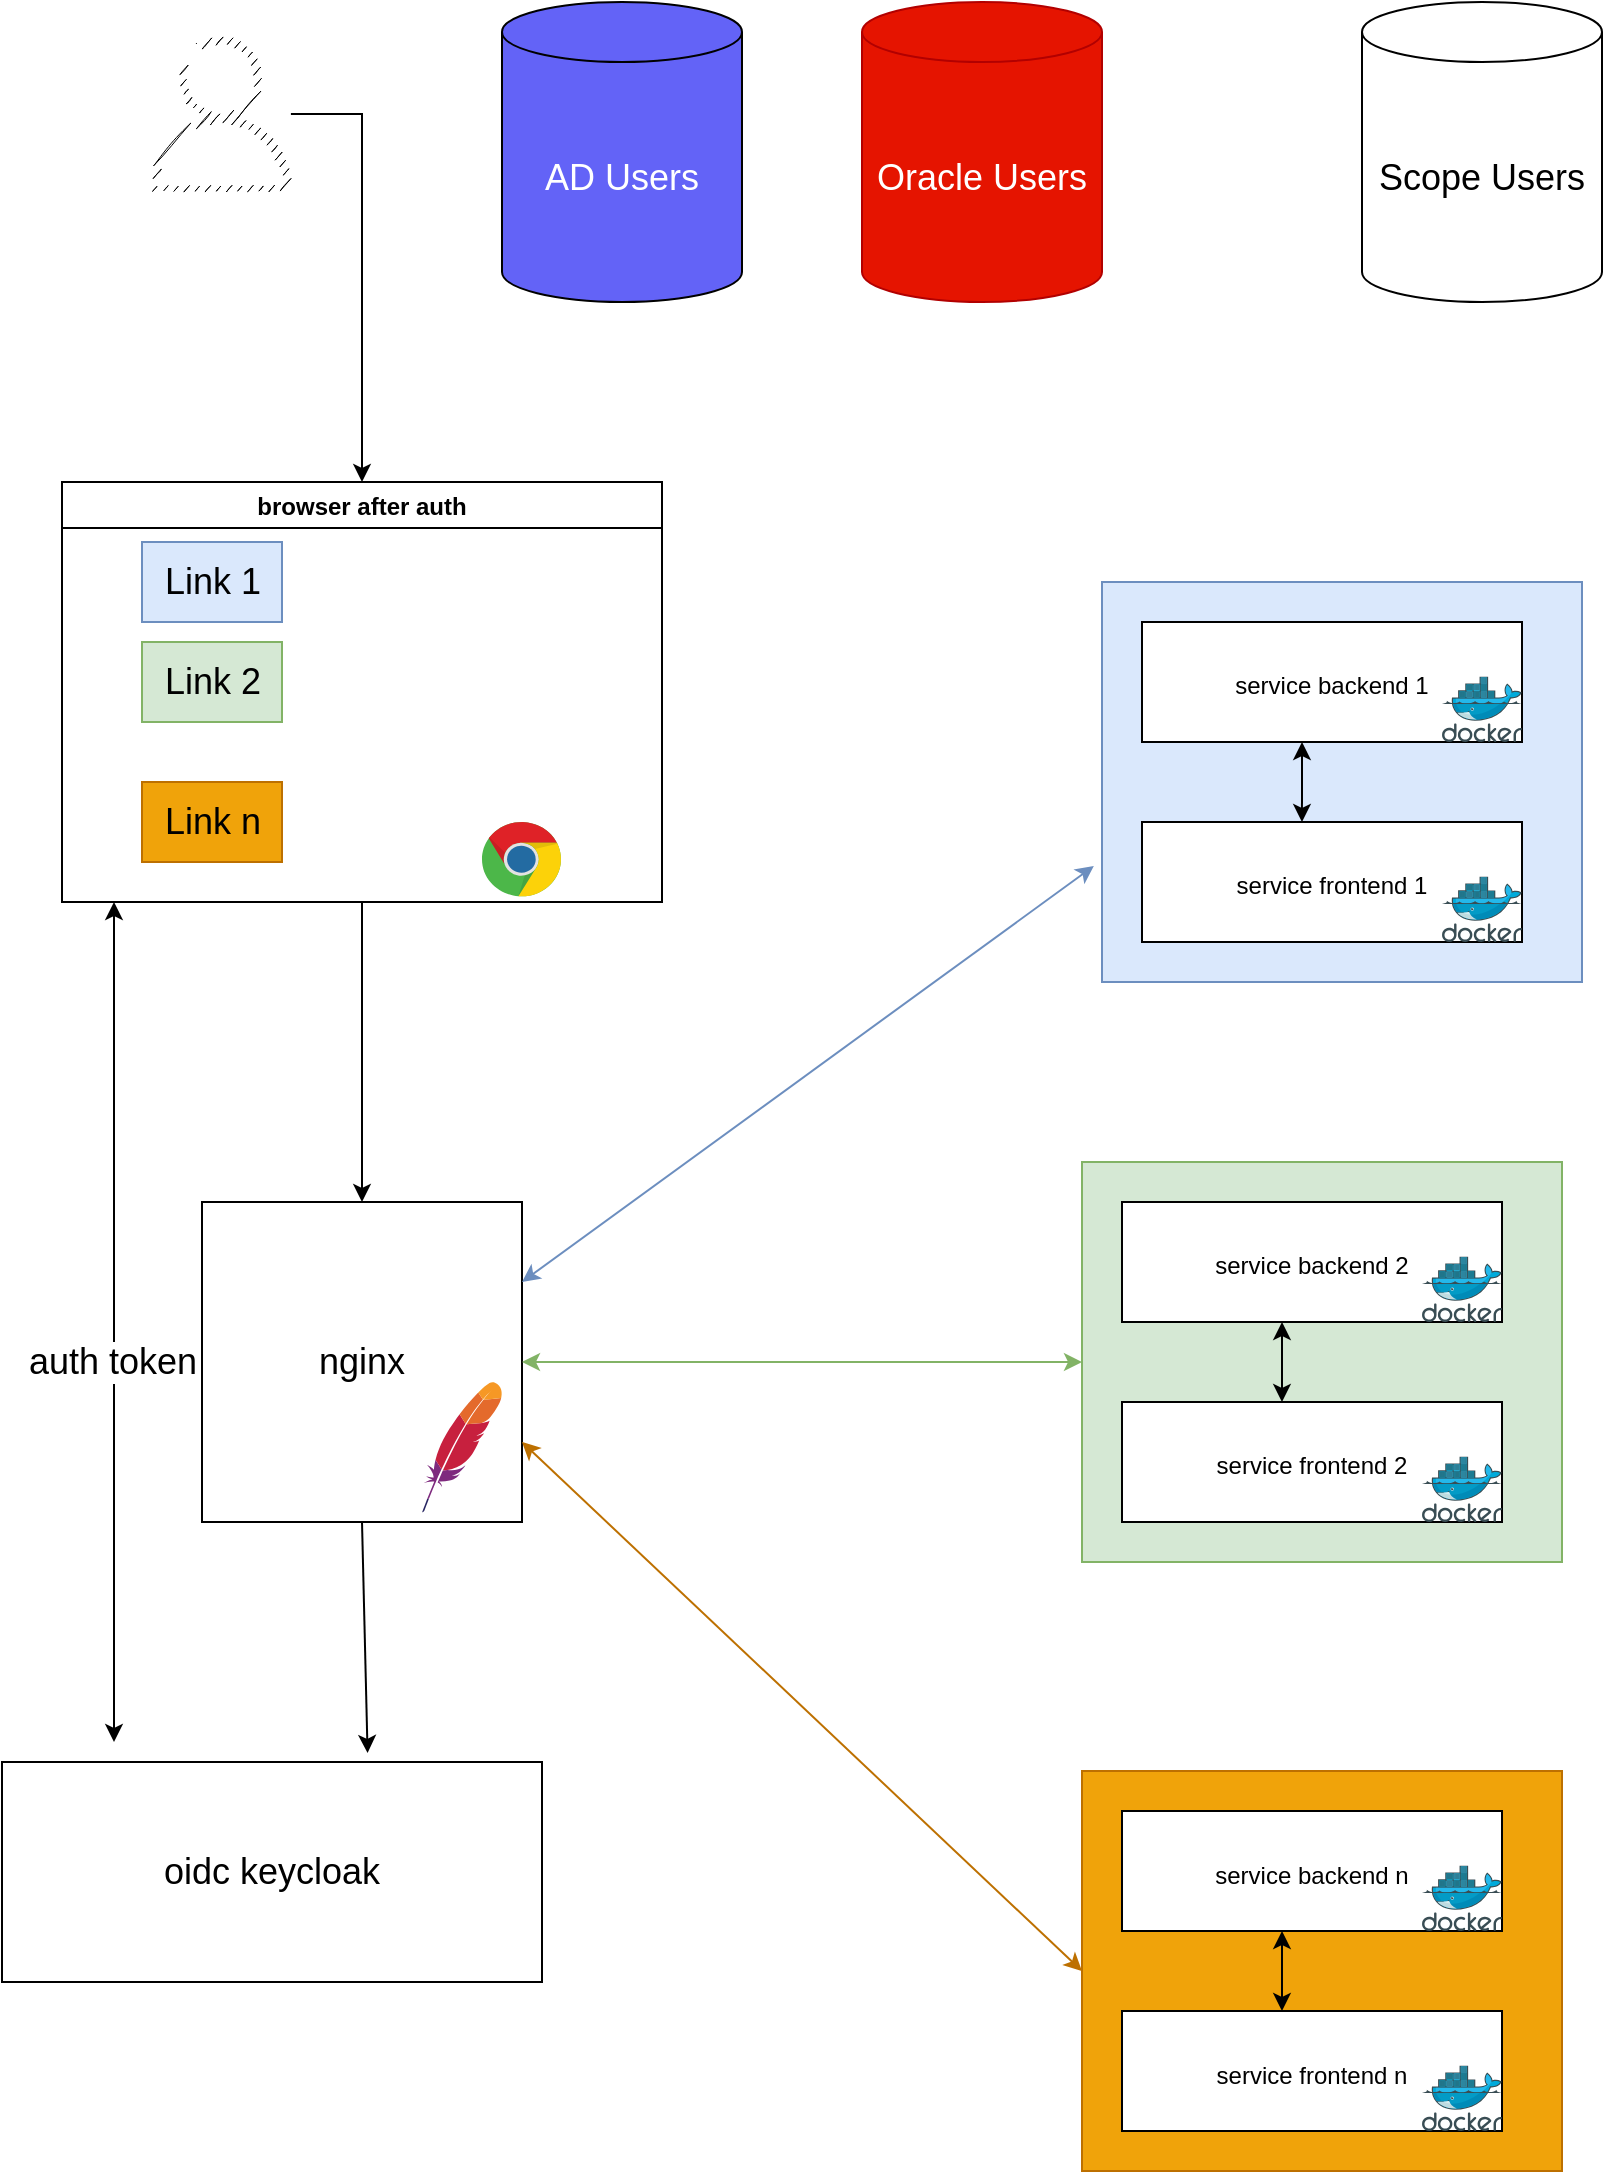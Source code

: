 <mxfile version="20.4.1" type="github">
  <diagram id="C5RBs43oDa-KdzZeNtuy" name="Page-1">
    <mxGraphModel dx="2188" dy="2303" grid="1" gridSize="10" guides="1" tooltips="1" connect="1" arrows="1" fold="1" page="1" pageScale="1" pageWidth="827" pageHeight="1169" math="0" shadow="0">
      <root>
        <mxCell id="WIyWlLk6GJQsqaUBKTNV-0" />
        <mxCell id="WIyWlLk6GJQsqaUBKTNV-1" parent="WIyWlLk6GJQsqaUBKTNV-0" />
        <mxCell id="pcxurhYp8n2T72dtPAna-126" value="nginx" style="whiteSpace=wrap;html=1;aspect=fixed;fontSize=18;" vertex="1" parent="WIyWlLk6GJQsqaUBKTNV-1">
          <mxGeometry x="120" y="100" width="160" height="160" as="geometry" />
        </mxCell>
        <mxCell id="pcxurhYp8n2T72dtPAna-131" style="edgeStyle=orthogonalEdgeStyle;rounded=0;orthogonalLoop=1;jettySize=auto;html=1;strokeColor=#000000;fontSize=18;fontColor=#000000;" edge="1" parent="WIyWlLk6GJQsqaUBKTNV-1" source="pcxurhYp8n2T72dtPAna-2" target="pcxurhYp8n2T72dtPAna-126">
          <mxGeometry relative="1" as="geometry" />
        </mxCell>
        <mxCell id="pcxurhYp8n2T72dtPAna-2" value="browser after auth" style="swimlane;" vertex="1" parent="WIyWlLk6GJQsqaUBKTNV-1">
          <mxGeometry x="50" y="-260" width="300" height="210" as="geometry">
            <mxRectangle x="100" y="110" width="350" height="230" as="alternateBounds" />
          </mxGeometry>
        </mxCell>
        <mxCell id="pcxurhYp8n2T72dtPAna-10" value="&lt;font style=&quot;font-size: 18px;&quot;&gt;Link 2&lt;/font&gt;" style="text;html=1;align=center;verticalAlign=middle;resizable=0;points=[];autosize=1;strokeColor=#82b366;fillColor=#d5e8d4;" vertex="1" parent="pcxurhYp8n2T72dtPAna-2">
          <mxGeometry x="40" y="80" width="70" height="40" as="geometry" />
        </mxCell>
        <mxCell id="pcxurhYp8n2T72dtPAna-11" value="&lt;font style=&quot;font-size: 18px;&quot;&gt;Link n&lt;/font&gt;" style="text;html=1;align=center;verticalAlign=middle;resizable=0;points=[];autosize=1;strokeColor=#BD7000;fillColor=#f0a30a;fontColor=#000000;" vertex="1" parent="pcxurhYp8n2T72dtPAna-2">
          <mxGeometry x="40" y="150" width="70" height="40" as="geometry" />
        </mxCell>
        <mxCell id="pcxurhYp8n2T72dtPAna-9" value="&lt;font style=&quot;font-size: 18px;&quot;&gt;Link 1&lt;/font&gt;" style="text;html=1;align=center;verticalAlign=middle;resizable=0;points=[];autosize=1;strokeColor=#6c8ebf;fillColor=#dae8fc;" vertex="1" parent="pcxurhYp8n2T72dtPAna-2">
          <mxGeometry x="40" y="30" width="70" height="40" as="geometry" />
        </mxCell>
        <mxCell id="pcxurhYp8n2T72dtPAna-18" value="" style="dashed=0;outlineConnect=0;html=1;align=center;labelPosition=center;verticalLabelPosition=bottom;verticalAlign=top;shape=mxgraph.weblogos.chrome;fontSize=18;" vertex="1" parent="pcxurhYp8n2T72dtPAna-2">
          <mxGeometry x="210" y="170" width="40" height="38" as="geometry" />
        </mxCell>
        <mxCell id="pcxurhYp8n2T72dtPAna-19" value="" style="shape=image;html=1;verticalAlign=top;verticalLabelPosition=bottom;labelBackgroundColor=#ffffff;imageAspect=0;aspect=fixed;image=https://cdn4.iconfinder.com/data/icons/essential-app-1/16/dot-more-menu-hide-128.png;fontSize=18;" vertex="1" parent="pcxurhYp8n2T72dtPAna-2">
          <mxGeometry x="55" y="120" width="40" height="40" as="geometry" />
        </mxCell>
        <mxCell id="pcxurhYp8n2T72dtPAna-20" value="" style="shape=image;html=1;verticalAlign=top;verticalLabelPosition=bottom;labelBackgroundColor=#ffffff;imageAspect=0;aspect=fixed;image=https://cdn2.iconfinder.com/data/icons/social-media-and-payment/64/-43-128.png;fontSize=18;" vertex="1" parent="pcxurhYp8n2T72dtPAna-2">
          <mxGeometry x="260" y="170" width="38" height="38" as="geometry" />
        </mxCell>
        <mxCell id="pcxurhYp8n2T72dtPAna-8" value="" style="edgeStyle=segmentEdgeStyle;endArrow=classic;html=1;rounded=0;entryX=0.5;entryY=0;entryDx=0;entryDy=0;" edge="1" parent="WIyWlLk6GJQsqaUBKTNV-1" source="pcxurhYp8n2T72dtPAna-125" target="pcxurhYp8n2T72dtPAna-2">
          <mxGeometry width="50" height="50" relative="1" as="geometry">
            <mxPoint x="170" y="10" as="sourcePoint" />
            <mxPoint x="84" y="70" as="targetPoint" />
            <Array as="points" />
          </mxGeometry>
        </mxCell>
        <mxCell id="pcxurhYp8n2T72dtPAna-16" value="" style="dashed=0;outlineConnect=0;html=1;align=center;labelPosition=center;verticalLabelPosition=bottom;verticalAlign=top;shape=mxgraph.weblogos.apache;fontSize=18;" vertex="1" parent="WIyWlLk6GJQsqaUBKTNV-1">
          <mxGeometry x="230" y="190" width="40" height="65.2" as="geometry" />
        </mxCell>
        <mxCell id="pcxurhYp8n2T72dtPAna-72" value="" style="shape=image;html=1;verticalAlign=top;verticalLabelPosition=bottom;labelBackgroundColor=#ffffff;imageAspect=0;aspect=fixed;image=https://cdn4.iconfinder.com/data/icons/essential-app-1/16/dot-more-menu-hide-128.png;fontSize=18;" vertex="1" parent="WIyWlLk6GJQsqaUBKTNV-1">
          <mxGeometry x="660" y="310" width="40" height="40" as="geometry" />
        </mxCell>
        <mxCell id="pcxurhYp8n2T72dtPAna-74" value="" style="group;fillColor=#d5e8d4;strokeColor=#82b366;" vertex="1" connectable="0" parent="WIyWlLk6GJQsqaUBKTNV-1">
          <mxGeometry x="560" y="80" width="240" height="200" as="geometry" />
        </mxCell>
        <mxCell id="pcxurhYp8n2T72dtPAna-75" value="" style="rounded=0;whiteSpace=wrap;html=1;fontSize=12;fillColor=#d5e8d4;strokeColor=#82b366;" vertex="1" parent="pcxurhYp8n2T72dtPAna-74">
          <mxGeometry width="240" height="200" as="geometry" />
        </mxCell>
        <mxCell id="pcxurhYp8n2T72dtPAna-76" value="" style="group" vertex="1" connectable="0" parent="pcxurhYp8n2T72dtPAna-74">
          <mxGeometry x="20" y="20" width="190" height="60" as="geometry" />
        </mxCell>
        <mxCell id="pcxurhYp8n2T72dtPAna-77" value="&lt;font style=&quot;font-size: 12px;&quot;&gt;service backend 2&lt;/font&gt;" style="rounded=0;whiteSpace=wrap;html=1;fontSize=18;" vertex="1" parent="pcxurhYp8n2T72dtPAna-76">
          <mxGeometry width="190" height="60" as="geometry" />
        </mxCell>
        <mxCell id="pcxurhYp8n2T72dtPAna-78" value="" style="sketch=0;aspect=fixed;html=1;points=[];align=center;image;fontSize=12;image=img/lib/mscae/Docker.svg;" vertex="1" parent="pcxurhYp8n2T72dtPAna-76">
          <mxGeometry x="150" y="27.2" width="40" height="32.8" as="geometry" />
        </mxCell>
        <mxCell id="pcxurhYp8n2T72dtPAna-79" value="" style="endArrow=classic;startArrow=classic;html=1;rounded=0;fontSize=12;exitX=0.421;exitY=0;exitDx=0;exitDy=0;exitPerimeter=0;" edge="1" parent="pcxurhYp8n2T72dtPAna-76" source="pcxurhYp8n2T72dtPAna-81">
          <mxGeometry width="50" height="50" relative="1" as="geometry">
            <mxPoint x="30" y="110" as="sourcePoint" />
            <mxPoint x="80" y="60" as="targetPoint" />
          </mxGeometry>
        </mxCell>
        <mxCell id="pcxurhYp8n2T72dtPAna-80" value="" style="group" vertex="1" connectable="0" parent="pcxurhYp8n2T72dtPAna-74">
          <mxGeometry x="20" y="120" width="190" height="60" as="geometry" />
        </mxCell>
        <mxCell id="pcxurhYp8n2T72dtPAna-81" value="&lt;font style=&quot;font-size: 12px;&quot;&gt;service frontend 2&lt;/font&gt;" style="rounded=0;whiteSpace=wrap;html=1;fontSize=18;" vertex="1" parent="pcxurhYp8n2T72dtPAna-80">
          <mxGeometry width="190" height="60" as="geometry" />
        </mxCell>
        <mxCell id="pcxurhYp8n2T72dtPAna-82" value="" style="sketch=0;aspect=fixed;html=1;points=[];align=center;image;fontSize=12;image=img/lib/mscae/Docker.svg;" vertex="1" parent="pcxurhYp8n2T72dtPAna-80">
          <mxGeometry x="150" y="27.2" width="40" height="32.8" as="geometry" />
        </mxCell>
        <mxCell id="pcxurhYp8n2T72dtPAna-83" value="" style="group;fillColor=#00CC00;strokeColor=#BD7000;fontColor=#000000;" vertex="1" connectable="0" parent="WIyWlLk6GJQsqaUBKTNV-1">
          <mxGeometry x="560" y="384.5" width="240" height="200" as="geometry" />
        </mxCell>
        <mxCell id="pcxurhYp8n2T72dtPAna-84" value="" style="rounded=0;whiteSpace=wrap;html=1;fontSize=12;fillColor=#f0a30a;strokeColor=#BD7000;fontColor=#000000;" vertex="1" parent="pcxurhYp8n2T72dtPAna-83">
          <mxGeometry width="240" height="200" as="geometry" />
        </mxCell>
        <mxCell id="pcxurhYp8n2T72dtPAna-85" value="" style="group" vertex="1" connectable="0" parent="pcxurhYp8n2T72dtPAna-83">
          <mxGeometry x="20" y="20" width="190" height="60" as="geometry" />
        </mxCell>
        <mxCell id="pcxurhYp8n2T72dtPAna-86" value="&lt;font style=&quot;font-size: 12px;&quot;&gt;service backend n&lt;/font&gt;" style="rounded=0;whiteSpace=wrap;html=1;fontSize=18;" vertex="1" parent="pcxurhYp8n2T72dtPAna-85">
          <mxGeometry width="190" height="60" as="geometry" />
        </mxCell>
        <mxCell id="pcxurhYp8n2T72dtPAna-87" value="" style="sketch=0;aspect=fixed;html=1;points=[];align=center;image;fontSize=12;image=img/lib/mscae/Docker.svg;" vertex="1" parent="pcxurhYp8n2T72dtPAna-85">
          <mxGeometry x="150" y="27.2" width="40" height="32.8" as="geometry" />
        </mxCell>
        <mxCell id="pcxurhYp8n2T72dtPAna-88" value="" style="endArrow=classic;startArrow=classic;html=1;rounded=0;fontSize=12;exitX=0.421;exitY=0;exitDx=0;exitDy=0;exitPerimeter=0;" edge="1" parent="pcxurhYp8n2T72dtPAna-85" source="pcxurhYp8n2T72dtPAna-90">
          <mxGeometry width="50" height="50" relative="1" as="geometry">
            <mxPoint x="30" y="110" as="sourcePoint" />
            <mxPoint x="80" y="60" as="targetPoint" />
          </mxGeometry>
        </mxCell>
        <mxCell id="pcxurhYp8n2T72dtPAna-89" value="" style="group" vertex="1" connectable="0" parent="pcxurhYp8n2T72dtPAna-83">
          <mxGeometry x="20" y="120" width="190" height="60" as="geometry" />
        </mxCell>
        <mxCell id="pcxurhYp8n2T72dtPAna-90" value="&lt;font style=&quot;font-size: 12px;&quot;&gt;service frontend n&lt;/font&gt;" style="rounded=0;whiteSpace=wrap;html=1;fontSize=18;" vertex="1" parent="pcxurhYp8n2T72dtPAna-89">
          <mxGeometry width="190" height="60" as="geometry" />
        </mxCell>
        <mxCell id="pcxurhYp8n2T72dtPAna-91" value="" style="sketch=0;aspect=fixed;html=1;points=[];align=center;image;fontSize=12;image=img/lib/mscae/Docker.svg;" vertex="1" parent="pcxurhYp8n2T72dtPAna-89">
          <mxGeometry x="150" y="27.2" width="40" height="32.8" as="geometry" />
        </mxCell>
        <mxCell id="pcxurhYp8n2T72dtPAna-92" value="" style="group;fillColor=#dae8fc;strokeColor=#6c8ebf;" vertex="1" connectable="0" parent="WIyWlLk6GJQsqaUBKTNV-1">
          <mxGeometry x="570" y="-210" width="240" height="200" as="geometry" />
        </mxCell>
        <mxCell id="pcxurhYp8n2T72dtPAna-93" value="" style="rounded=0;whiteSpace=wrap;html=1;fontSize=12;fillColor=#dae8fc;strokeColor=#6c8ebf;" vertex="1" parent="pcxurhYp8n2T72dtPAna-92">
          <mxGeometry width="240" height="200" as="geometry" />
        </mxCell>
        <mxCell id="pcxurhYp8n2T72dtPAna-94" value="" style="group" vertex="1" connectable="0" parent="pcxurhYp8n2T72dtPAna-92">
          <mxGeometry x="20" y="20" width="190" height="60" as="geometry" />
        </mxCell>
        <mxCell id="pcxurhYp8n2T72dtPAna-95" value="&lt;font style=&quot;font-size: 12px;&quot;&gt;service backend 1&lt;/font&gt;" style="rounded=0;whiteSpace=wrap;html=1;fontSize=18;" vertex="1" parent="pcxurhYp8n2T72dtPAna-94">
          <mxGeometry width="190" height="60" as="geometry" />
        </mxCell>
        <mxCell id="pcxurhYp8n2T72dtPAna-96" value="" style="sketch=0;aspect=fixed;html=1;points=[];align=center;image;fontSize=12;image=img/lib/mscae/Docker.svg;" vertex="1" parent="pcxurhYp8n2T72dtPAna-94">
          <mxGeometry x="150" y="27.2" width="40" height="32.8" as="geometry" />
        </mxCell>
        <mxCell id="pcxurhYp8n2T72dtPAna-97" value="" style="endArrow=classic;startArrow=classic;html=1;rounded=0;fontSize=12;exitX=0.421;exitY=0;exitDx=0;exitDy=0;exitPerimeter=0;" edge="1" parent="pcxurhYp8n2T72dtPAna-94" source="pcxurhYp8n2T72dtPAna-99">
          <mxGeometry width="50" height="50" relative="1" as="geometry">
            <mxPoint x="30" y="110" as="sourcePoint" />
            <mxPoint x="80" y="60" as="targetPoint" />
          </mxGeometry>
        </mxCell>
        <mxCell id="pcxurhYp8n2T72dtPAna-98" value="" style="group" vertex="1" connectable="0" parent="pcxurhYp8n2T72dtPAna-92">
          <mxGeometry x="20" y="120" width="190" height="60" as="geometry" />
        </mxCell>
        <mxCell id="pcxurhYp8n2T72dtPAna-99" value="&lt;font style=&quot;font-size: 12px;&quot;&gt;service frontend 1&lt;/font&gt;" style="rounded=0;whiteSpace=wrap;html=1;fontSize=18;" vertex="1" parent="pcxurhYp8n2T72dtPAna-98">
          <mxGeometry width="190" height="60" as="geometry" />
        </mxCell>
        <mxCell id="pcxurhYp8n2T72dtPAna-100" value="" style="sketch=0;aspect=fixed;html=1;points=[];align=center;image;fontSize=12;image=img/lib/mscae/Docker.svg;" vertex="1" parent="pcxurhYp8n2T72dtPAna-98">
          <mxGeometry x="150" y="27.2" width="40" height="32.8" as="geometry" />
        </mxCell>
        <mxCell id="pcxurhYp8n2T72dtPAna-101" value="" style="endArrow=classic;startArrow=classic;html=1;rounded=0;fontSize=12;fontColor=#000000;entryX=-0.017;entryY=0.71;entryDx=0;entryDy=0;entryPerimeter=0;fillColor=#dae8fc;strokeColor=#6c8ebf;exitX=1;exitY=0.25;exitDx=0;exitDy=0;" edge="1" parent="WIyWlLk6GJQsqaUBKTNV-1" source="pcxurhYp8n2T72dtPAna-126" target="pcxurhYp8n2T72dtPAna-93">
          <mxGeometry width="50" height="50" relative="1" as="geometry">
            <mxPoint x="400" y="370" as="sourcePoint" />
            <mxPoint x="440" y="430" as="targetPoint" />
          </mxGeometry>
        </mxCell>
        <mxCell id="pcxurhYp8n2T72dtPAna-102" value="" style="endArrow=classic;startArrow=classic;html=1;rounded=0;fontSize=12;fontColor=#000000;entryX=0;entryY=0.5;entryDx=0;entryDy=0;exitX=1;exitY=0.5;exitDx=0;exitDy=0;fillColor=#d5e8d4;strokeColor=#82b366;" edge="1" parent="WIyWlLk6GJQsqaUBKTNV-1" source="pcxurhYp8n2T72dtPAna-126" target="pcxurhYp8n2T72dtPAna-75">
          <mxGeometry width="50" height="50" relative="1" as="geometry">
            <mxPoint x="260" y="522.2" as="sourcePoint" />
            <mxPoint x="440" y="430" as="targetPoint" />
          </mxGeometry>
        </mxCell>
        <mxCell id="pcxurhYp8n2T72dtPAna-103" value="" style="endArrow=classic;startArrow=classic;html=1;rounded=0;fontSize=12;fontColor=#000000;entryX=0;entryY=0.5;entryDx=0;entryDy=0;exitX=1;exitY=0.75;exitDx=0;exitDy=0;fillColor=#f0a30a;strokeColor=#BD7000;" edge="1" parent="WIyWlLk6GJQsqaUBKTNV-1" source="pcxurhYp8n2T72dtPAna-126" target="pcxurhYp8n2T72dtPAna-84">
          <mxGeometry width="50" height="50" relative="1" as="geometry">
            <mxPoint x="263.04" y="559.06" as="sourcePoint" />
            <mxPoint x="440" y="430" as="targetPoint" />
          </mxGeometry>
        </mxCell>
        <mxCell id="pcxurhYp8n2T72dtPAna-108" value="" style="group;fillColor=#f8cecc;strokeColor=#b85450;gradientColor=#ea6b66;" vertex="1" connectable="0" parent="WIyWlLk6GJQsqaUBKTNV-1">
          <mxGeometry x="20" y="380" width="270" height="110" as="geometry" />
        </mxCell>
        <mxCell id="pcxurhYp8n2T72dtPAna-106" value="&lt;font style=&quot;font-size: 18px;&quot;&gt;oidc&amp;nbsp;keycloak&lt;/font&gt;" style="rounded=0;whiteSpace=wrap;html=1;fontSize=12;" vertex="1" parent="pcxurhYp8n2T72dtPAna-108">
          <mxGeometry width="270" height="110" as="geometry" />
        </mxCell>
        <mxCell id="pcxurhYp8n2T72dtPAna-107" value="" style="shape=image;html=1;verticalAlign=top;verticalLabelPosition=bottom;labelBackgroundColor=#ffffff;imageAspect=0;aspect=fixed;image=https://cdn2.iconfinder.com/data/icons/bitsies/128/Locked-128.png;fontSize=12;fontColor=#000000;fillColor=#D80073;imageBackground=default;" vertex="1" parent="pcxurhYp8n2T72dtPAna-108">
          <mxGeometry x="210.938" y="70" width="30" height="30" as="geometry" />
        </mxCell>
        <mxCell id="pcxurhYp8n2T72dtPAna-111" value="" style="endArrow=classic;startArrow=classic;html=1;rounded=0;fontSize=18;fontColor=#000000;" edge="1" parent="WIyWlLk6GJQsqaUBKTNV-1">
          <mxGeometry width="50" height="50" relative="1" as="geometry">
            <mxPoint x="76" y="370" as="sourcePoint" />
            <mxPoint x="76" y="-50" as="targetPoint" />
          </mxGeometry>
        </mxCell>
        <mxCell id="pcxurhYp8n2T72dtPAna-113" value="auth token" style="edgeLabel;html=1;align=center;verticalAlign=middle;resizable=0;points=[];fontSize=18;fontColor=#000000;" vertex="1" connectable="0" parent="pcxurhYp8n2T72dtPAna-111">
          <mxGeometry x="-0.093" y="1" relative="1" as="geometry">
            <mxPoint as="offset" />
          </mxGeometry>
        </mxCell>
        <mxCell id="pcxurhYp8n2T72dtPAna-114" value="&lt;font color=&quot;#ffffff&quot;&gt;AD Users&lt;/font&gt;" style="shape=cylinder3;whiteSpace=wrap;html=1;boundedLbl=1;backgroundOutline=1;size=15;fontSize=18;fontColor=#990000;fillColor=#6363F7;" vertex="1" parent="WIyWlLk6GJQsqaUBKTNV-1">
          <mxGeometry x="270" y="-500" width="120" height="150" as="geometry" />
        </mxCell>
        <mxCell id="pcxurhYp8n2T72dtPAna-115" value="&lt;font color=&quot;#ffffff&quot;&gt;Oracle Users&lt;/font&gt;" style="shape=cylinder3;whiteSpace=wrap;html=1;boundedLbl=1;backgroundOutline=1;size=15;fontSize=18;fontColor=#ffffff;fillColor=#e51400;strokeColor=#B20000;" vertex="1" parent="WIyWlLk6GJQsqaUBKTNV-1">
          <mxGeometry x="450" y="-500" width="120" height="150" as="geometry" />
        </mxCell>
        <mxCell id="pcxurhYp8n2T72dtPAna-116" value="" style="shape=image;html=1;verticalAlign=top;verticalLabelPosition=bottom;labelBackgroundColor=#ffffff;imageAspect=0;aspect=fixed;image=https://cdn4.iconfinder.com/data/icons/essential-app-1/16/dot-more-menu-hide-128.png;fontSize=18;" vertex="1" parent="WIyWlLk6GJQsqaUBKTNV-1">
          <mxGeometry x="630" y="-445" width="40" height="40" as="geometry" />
        </mxCell>
        <mxCell id="pcxurhYp8n2T72dtPAna-117" value="&lt;font color=&quot;#000000&quot;&gt;Scope Users&lt;/font&gt;" style="shape=cylinder3;whiteSpace=wrap;html=1;boundedLbl=1;backgroundOutline=1;size=15;fontSize=18;fontColor=#990000;fillColor=#FFFFFF;" vertex="1" parent="WIyWlLk6GJQsqaUBKTNV-1">
          <mxGeometry x="700" y="-500" width="120" height="150" as="geometry" />
        </mxCell>
        <mxCell id="pcxurhYp8n2T72dtPAna-125" value="" style="sketch=1;outlineConnect=0;fontColor=#ffffff;fillColor=#000000;strokeColor=#A50040;dashed=1;verticalLabelPosition=bottom;verticalAlign=top;align=center;html=1;fontSize=12;fontStyle=0;aspect=fixed;pointerEvents=1;shape=mxgraph.aws4.user;strokeWidth=1;shadow=0;" vertex="1" parent="WIyWlLk6GJQsqaUBKTNV-1">
          <mxGeometry x="90" y="-483" width="78" height="78" as="geometry" />
        </mxCell>
        <mxCell id="pcxurhYp8n2T72dtPAna-133" value="" style="endArrow=classic;html=1;rounded=0;strokeColor=#000000;fontSize=18;fontColor=#000000;exitX=0.5;exitY=1;exitDx=0;exitDy=0;entryX=0.677;entryY=-0.041;entryDx=0;entryDy=0;entryPerimeter=0;" edge="1" parent="WIyWlLk6GJQsqaUBKTNV-1" source="pcxurhYp8n2T72dtPAna-126" target="pcxurhYp8n2T72dtPAna-106">
          <mxGeometry width="50" height="50" relative="1" as="geometry">
            <mxPoint x="50" y="90" as="sourcePoint" />
            <mxPoint x="100" y="40" as="targetPoint" />
          </mxGeometry>
        </mxCell>
      </root>
    </mxGraphModel>
  </diagram>
</mxfile>
